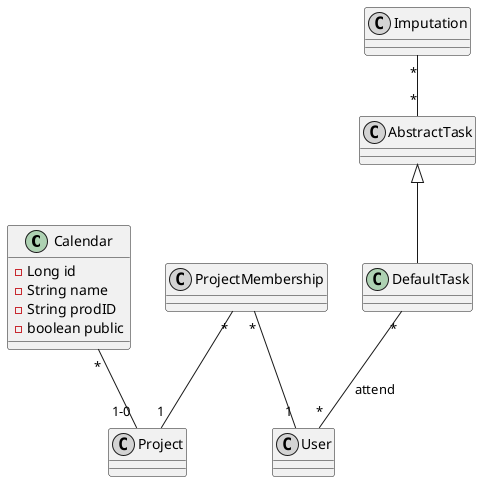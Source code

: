 @startuml

class Calendar {
    -Long id
    -String name
    -String prodID
    -boolean public
}

class AbstractTask {

}

AbstractTask <|-- DefaultTask

ProjectMembership "*" -- "1" User
ProjectMembership "*" -- "1" Project

Imputation "*" -- "*" AbstractTask
DefaultTask "*" -- "*" User : attend
Calendar "*" --  "1-0" Project

User << (C,lightgrey) >>
Project << (C,lightgrey) >>
Imputation << (C,lightgrey) >>
AbstractTask << (C,lightgrey) >>
ProjectMembership << (C,lightgrey) >>


@enduml